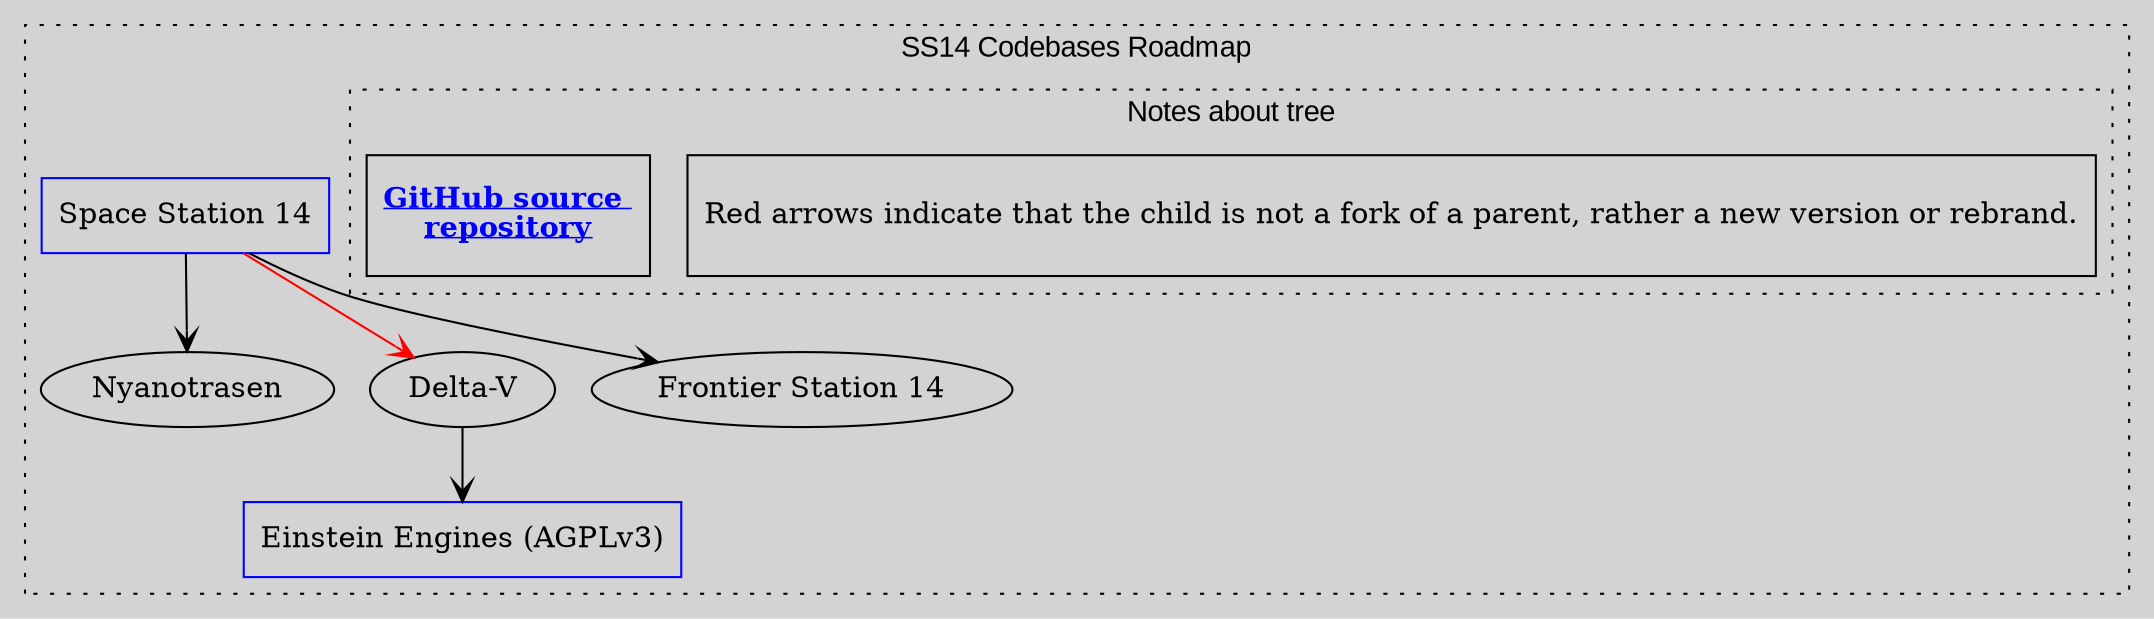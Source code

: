 digraph G {
	/// Attributes ///
	color    = "black"
	fontname = "Arial"
	fontsize = 14
	ratio    = "auto" //size = "30, 30"
	rankdir  = "LB"
	bgcolor  = lightgray
	//splines  = false

	graph [
		compound = true
	]
	edge [
		arrowhead = vee,
		arrowtail = vee,
		splines = curved
	]

	//
	subgraph "cluster Map"
	{
		//
		subgraph "cluster_note"
		{
			/// Attributes ///
			label    = "Notes about tree"
			style    = "dotted"
			rankdir  = "LB"
			compound = false
			rank     = same
			//pos      = "10,10!"

			node [
				shape    = rectangle,
				fontsize = 14,
				//width    = 3.5
				//height   = .08
				minlen = 1
			]
			edge [
				constraint = false
			]

			/// Nodes ///
			note1 [
				label  = "Red arrows indicate that the child is not a fork of a parent, rather a new version or rebrand.\l",
				width  = 4.5,
				height = .8
			]
			note2 [
				shape    = record,
				fontcolor = "blue"
				decorate=true
				label  = <<b><u>GitHub source <br/>repository</u></b>>,
				URL    = "https://github.com/Noliuss/SS14-Codebases",
				width  = 1.4,
				height = .8
			]
			//dummy_helper1 [style = "invis", width = 3]

			/// Edges ///
			//note1 -> note2 [style = "invis", constraint = false, dir = left] //, taillabel = "tail", lhead=cluster_0, constraint=false]
			//node [shape=record, height=.08, fontsize=11, width=3.5]
			//note1 -> dummy_helper1 [style = "invis"] //, taillabel = "tail", lhead=cluster_0, constraint=false]

		}

		/// Attributes ///
		label    = "SS14 Codebases Roadmap"
		labelloc = "top"
		style    = "dotted"
		//rankdir = "TB"
		//edge [constraint = true]

		/// Nodes ///
		"Space Station 14" [shape = rectangle, color = blue] // added by: noliuss
		"Einstein Engines (AGPLv3)" [shape = rectangle, color = blue] // added by: noliuss

		/// Edges ///
		"Space Station 14"           -> "Nyanotrasen" // added by: noliuss
		"Space Station 14"           -> "Delta-V" [color = red] // added by: noliuss
		"Delta-V"                    -> "Einstein Engines (AGPLv3)" // added by: noliuss
		"Space Station 14"           -> "Frontier Station 14" // added by: noliuss
	}
}
